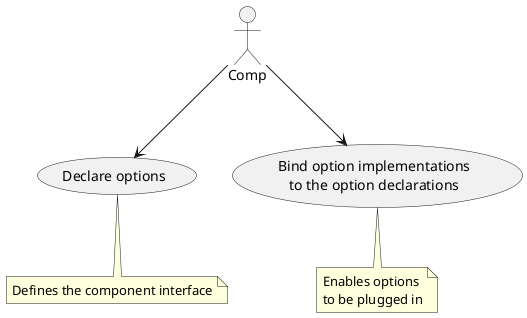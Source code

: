 @startuml
actor Comp

usecase OPTION_DESC as "Declare options"

usecase OPTION_BINDING as "
Bind option implementations
to the option declarations"

note as OPTION_PLUGIN_NOTE
Enables options
to be plugged in
end note

note as COMP_INTERFACE_NOTE
Defines the component interface
end note

OPTION_DESC .. COMP_INTERFACE_NOTE
OPTION_BINDING .. OPTION_PLUGIN_NOTE

Comp --> OPTION_DESC
Comp --> OPTION_BINDING

@enduml